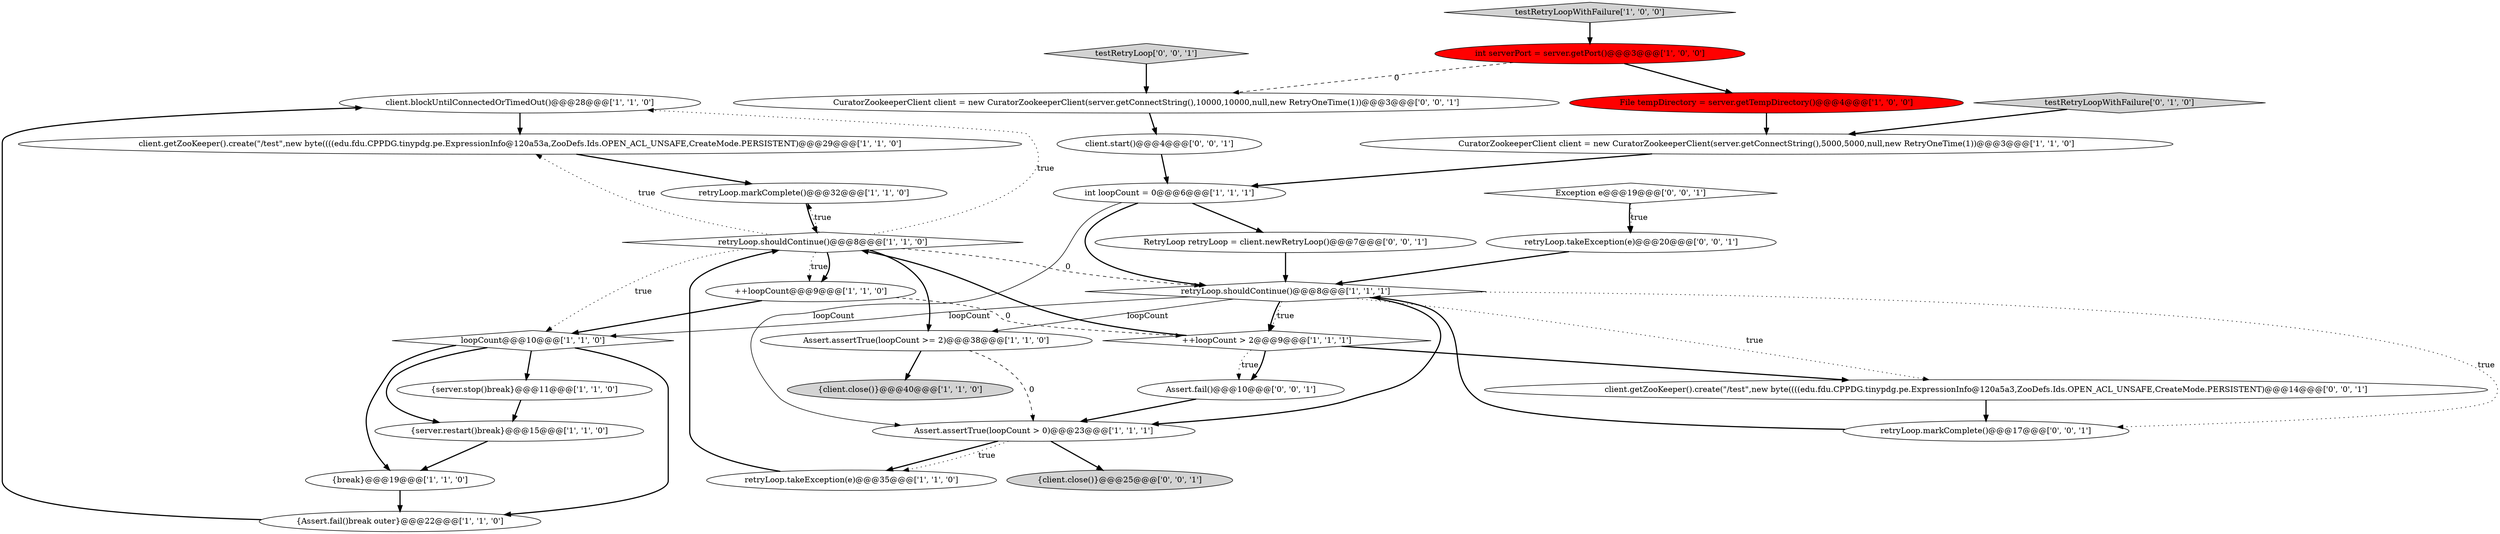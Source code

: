 digraph {
1 [style = filled, label = "client.blockUntilConnectedOrTimedOut()@@@28@@@['1', '1', '0']", fillcolor = white, shape = ellipse image = "AAA0AAABBB1BBB"];
8 [style = filled, label = "Assert.assertTrue(loopCount > 0)@@@23@@@['1', '1', '1']", fillcolor = white, shape = ellipse image = "AAA0AAABBB1BBB"];
10 [style = filled, label = "retryLoop.shouldContinue()@@@8@@@['1', '1', '1']", fillcolor = white, shape = diamond image = "AAA0AAABBB1BBB"];
27 [style = filled, label = "testRetryLoop['0', '0', '1']", fillcolor = lightgray, shape = diamond image = "AAA0AAABBB3BBB"];
9 [style = filled, label = "retryLoop.takeException(e)@@@35@@@['1', '1', '0']", fillcolor = white, shape = ellipse image = "AAA0AAABBB1BBB"];
18 [style = filled, label = "{server.restart()break}@@@15@@@['1', '1', '0']", fillcolor = white, shape = ellipse image = "AAA0AAABBB1BBB"];
11 [style = filled, label = "++loopCount@@@9@@@['1', '1', '0']", fillcolor = white, shape = ellipse image = "AAA0AAABBB1BBB"];
4 [style = filled, label = "retryLoop.shouldContinue()@@@8@@@['1', '1', '0']", fillcolor = white, shape = diamond image = "AAA0AAABBB1BBB"];
0 [style = filled, label = "{break}@@@19@@@['1', '1', '0']", fillcolor = white, shape = ellipse image = "AAA0AAABBB1BBB"];
17 [style = filled, label = "File tempDirectory = server.getTempDirectory()@@@4@@@['1', '0', '0']", fillcolor = red, shape = ellipse image = "AAA1AAABBB1BBB"];
25 [style = filled, label = "{client.close()}@@@25@@@['0', '0', '1']", fillcolor = lightgray, shape = ellipse image = "AAA0AAABBB3BBB"];
23 [style = filled, label = "client.getZooKeeper().create(\"/test\",new byte((((edu.fdu.CPPDG.tinypdg.pe.ExpressionInfo@120a5a3,ZooDefs.Ids.OPEN_ACL_UNSAFE,CreateMode.PERSISTENT)@@@14@@@['0', '0', '1']", fillcolor = white, shape = ellipse image = "AAA0AAABBB3BBB"];
30 [style = filled, label = "retryLoop.markComplete()@@@17@@@['0', '0', '1']", fillcolor = white, shape = ellipse image = "AAA0AAABBB3BBB"];
22 [style = filled, label = "RetryLoop retryLoop = client.newRetryLoop()@@@7@@@['0', '0', '1']", fillcolor = white, shape = ellipse image = "AAA0AAABBB3BBB"];
20 [style = filled, label = "{client.close()}@@@40@@@['1', '1', '0']", fillcolor = lightgray, shape = ellipse image = "AAA0AAABBB1BBB"];
28 [style = filled, label = "retryLoop.takeException(e)@@@20@@@['0', '0', '1']", fillcolor = white, shape = ellipse image = "AAA0AAABBB3BBB"];
19 [style = filled, label = "CuratorZookeeperClient client = new CuratorZookeeperClient(server.getConnectString(),5000,5000,null,new RetryOneTime(1))@@@3@@@['1', '1', '0']", fillcolor = white, shape = ellipse image = "AAA0AAABBB1BBB"];
12 [style = filled, label = "int serverPort = server.getPort()@@@3@@@['1', '0', '0']", fillcolor = red, shape = ellipse image = "AAA1AAABBB1BBB"];
6 [style = filled, label = "{Assert.fail()break outer}@@@22@@@['1', '1', '0']", fillcolor = white, shape = ellipse image = "AAA0AAABBB1BBB"];
13 [style = filled, label = "++loopCount > 2@@@9@@@['1', '1', '1']", fillcolor = white, shape = diamond image = "AAA0AAABBB1BBB"];
26 [style = filled, label = "Exception e@@@19@@@['0', '0', '1']", fillcolor = white, shape = diamond image = "AAA0AAABBB3BBB"];
7 [style = filled, label = "int loopCount = 0@@@6@@@['1', '1', '1']", fillcolor = white, shape = ellipse image = "AAA0AAABBB1BBB"];
31 [style = filled, label = "client.start()@@@4@@@['0', '0', '1']", fillcolor = white, shape = ellipse image = "AAA0AAABBB3BBB"];
14 [style = filled, label = "retryLoop.markComplete()@@@32@@@['1', '1', '0']", fillcolor = white, shape = ellipse image = "AAA0AAABBB1BBB"];
5 [style = filled, label = "{server.stop()break}@@@11@@@['1', '1', '0']", fillcolor = white, shape = ellipse image = "AAA0AAABBB1BBB"];
15 [style = filled, label = "Assert.assertTrue(loopCount >= 2)@@@38@@@['1', '1', '0']", fillcolor = white, shape = ellipse image = "AAA0AAABBB1BBB"];
2 [style = filled, label = "loopCount@@@10@@@['1', '1', '0']", fillcolor = white, shape = diamond image = "AAA0AAABBB1BBB"];
3 [style = filled, label = "testRetryLoopWithFailure['1', '0', '0']", fillcolor = lightgray, shape = diamond image = "AAA0AAABBB1BBB"];
16 [style = filled, label = "client.getZooKeeper().create(\"/test\",new byte((((edu.fdu.CPPDG.tinypdg.pe.ExpressionInfo@120a53a,ZooDefs.Ids.OPEN_ACL_UNSAFE,CreateMode.PERSISTENT)@@@29@@@['1', '1', '0']", fillcolor = white, shape = ellipse image = "AAA0AAABBB1BBB"];
21 [style = filled, label = "testRetryLoopWithFailure['0', '1', '0']", fillcolor = lightgray, shape = diamond image = "AAA0AAABBB2BBB"];
24 [style = filled, label = "Assert.fail()@@@10@@@['0', '0', '1']", fillcolor = white, shape = ellipse image = "AAA0AAABBB3BBB"];
29 [style = filled, label = "CuratorZookeeperClient client = new CuratorZookeeperClient(server.getConnectString(),10000,10000,null,new RetryOneTime(1))@@@3@@@['0', '0', '1']", fillcolor = white, shape = ellipse image = "AAA0AAABBB3BBB"];
13->24 [style = dotted, label="true"];
10->2 [style = solid, label="loopCount"];
13->24 [style = bold, label=""];
23->30 [style = bold, label=""];
28->10 [style = bold, label=""];
21->19 [style = bold, label=""];
4->1 [style = dotted, label="true"];
7->10 [style = bold, label=""];
0->6 [style = bold, label=""];
2->6 [style = bold, label=""];
9->4 [style = bold, label=""];
29->31 [style = bold, label=""];
4->15 [style = bold, label=""];
12->17 [style = bold, label=""];
4->11 [style = dotted, label="true"];
2->18 [style = bold, label=""];
5->18 [style = bold, label=""];
3->12 [style = bold, label=""];
4->14 [style = dotted, label="true"];
10->30 [style = dotted, label="true"];
17->19 [style = bold, label=""];
11->2 [style = bold, label=""];
31->7 [style = bold, label=""];
4->2 [style = dotted, label="true"];
6->1 [style = bold, label=""];
7->22 [style = bold, label=""];
11->13 [style = dashed, label="0"];
2->0 [style = bold, label=""];
15->8 [style = dashed, label="0"];
10->23 [style = dotted, label="true"];
10->8 [style = bold, label=""];
10->13 [style = bold, label=""];
10->13 [style = dotted, label="true"];
1->16 [style = bold, label=""];
7->8 [style = solid, label="loopCount"];
15->20 [style = bold, label=""];
26->28 [style = dotted, label="true"];
12->29 [style = dashed, label="0"];
8->9 [style = bold, label=""];
22->10 [style = bold, label=""];
13->23 [style = bold, label=""];
30->10 [style = bold, label=""];
16->14 [style = bold, label=""];
4->16 [style = dotted, label="true"];
26->28 [style = bold, label=""];
8->9 [style = dotted, label="true"];
24->8 [style = bold, label=""];
27->29 [style = bold, label=""];
4->10 [style = dashed, label="0"];
4->11 [style = bold, label=""];
19->7 [style = bold, label=""];
8->25 [style = bold, label=""];
18->0 [style = bold, label=""];
10->15 [style = solid, label="loopCount"];
2->5 [style = bold, label=""];
14->4 [style = bold, label=""];
13->4 [style = bold, label=""];
}
